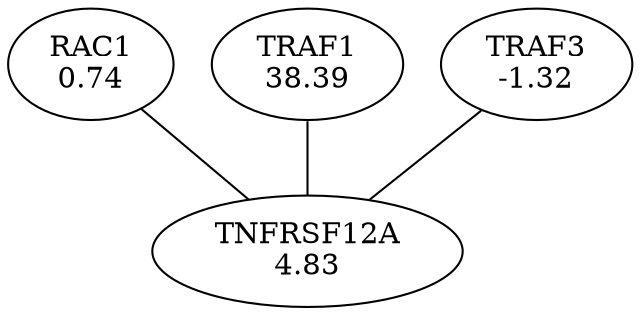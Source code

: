 digraph G {
overlap = scale ;
1552 [label = "TNFRSF12A\n4.83" ] ; 
677 [label = "RAC1\n0.74" ] ; 
10153 [label = "TRAF1\n38.39" ] ; 
7756 [label = "TRAF3\n-1.32" ] ; 
7756 -> 1552 [arrowhead = "none" ]
10153 -> 1552 [arrowhead = "none" ]
677 -> 1552 [arrowhead = "none" ]
}
